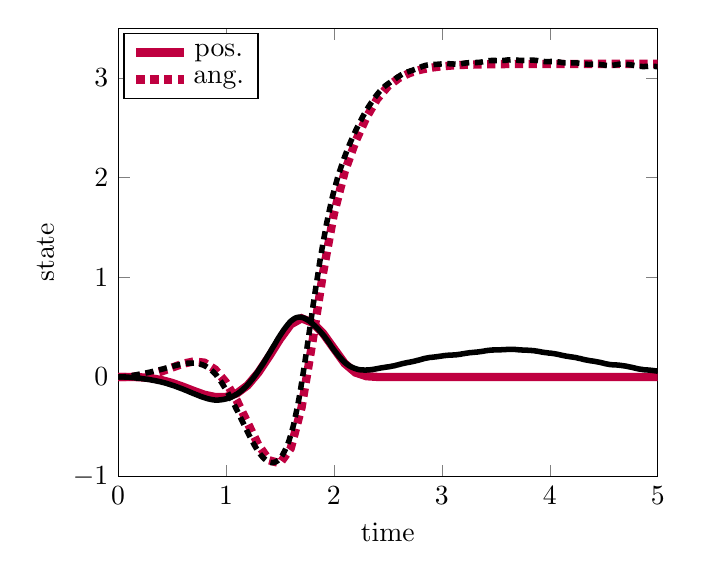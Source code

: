 \begin{tikzpicture}[]
\begin{axis}[legend style = {{at={(0.01,0.99)},anchor=north west}}, ylabel = {state}, xmin = {0.0}, xmax = {5.0}, axis equal image = {false}, ymax = {3.5}, xlabel = {time}, hide axis = {false}, ymin = {-1}]\addplot+ [mark = {}, color=purple, line width=3pt]coordinates {
(0.0, 0.0)
(0.1, -5.001e-20)
(0.2, -0.003)
(0.3, -0.012)
(0.4, -0.031)
(0.5, -0.06)
(0.6, -0.098)
(0.7, -0.14)
(0.8, -0.179)
(0.9, -0.202)
(1.0, -0.201)
(1.1, -0.166)
(1.2, -0.085)
(1.3, 0.044)
(1.4, 0.206)
(1.5, 0.379)
(1.6, 0.527)
(1.7, 0.588)
(1.8, 0.545)
(1.9, 0.436)
(2.0, 0.285)
(2.1, 0.135)
(2.2, 0.043)
(2.3, 0.007)
(2.4, -1.067e-5)
(2.5, -1.067e-5)
(2.6, -1.067e-5)
(2.7, -1.067e-5)
(2.8, -1.067e-5)
(2.9, -1.067e-5)
(3.0, -1.067e-5)
(3.1, -1.067e-5)
(3.2, -1.067e-5)
(3.3, -1.067e-5)
(3.4, -1.067e-5)
(3.5, -1.067e-5)
(3.6, -1.067e-5)
(3.7, -1.067e-5)
(3.8, -1.067e-5)
(3.9, -1.067e-5)
(4.0, -1.067e-5)
(4.1, -1.067e-5)
(4.2, -1.067e-5)
(4.3, -1.067e-5)
(4.4, -1.067e-5)
(4.5, -1.067e-5)
(4.6, -1.067e-5)
(4.7, -5.333e-6)
(4.8, 2.173e-13)
(4.9, 0.0)
(5.0, 0.0)
};
\addplot+ [mark = {}, color=purple, line width=3pt, densely dashed]coordinates {
(0.0, 0.0)
(0.1, 5.795e-20)
(0.2, 0.005)
(0.3, 0.023)
(0.4, 0.053)
(0.5, 0.093)
(0.6, 0.132)
(0.7, 0.155)
(0.8, 0.143)
(0.9, 0.074)
(1.0, -0.055)
(1.1, -0.237)
(1.2, -0.461)
(1.3, -0.682)
(1.4, -0.837)
(1.5, -0.867)
(1.6, -0.717)
(1.7, -0.308)
(1.8, 0.343)
(1.9, 1.048)
(2.0, 1.638)
(2.1, 2.06)
(2.2, 2.363)
(2.3, 2.603)
(2.4, 2.789)
(2.5, 2.916)
(2.6, 2.998)
(2.7, 3.05)
(2.8, 3.083)
(2.9, 3.104)
(3.0, 3.118)
(3.1, 3.126)
(3.2, 3.132)
(3.3, 3.135)
(3.4, 3.138)
(3.5, 3.139)
(3.6, 3.14)
(3.7, 3.141)
(3.8, 3.141)
(3.9, 3.141)
(4.0, 3.141)
(4.1, 3.141)
(4.2, 3.141)
(4.3, 3.142)
(4.4, 3.142)
(4.5, 3.142)
(4.6, 3.142)
(4.7, 3.142)
(4.8, 3.142)
(4.9, 3.142)
(5.0, 3.142)
};
\addplot+ [mark = {}, color=black, line width=2pt]coordinates {
(0.0, 0.0)
(0.01, 3.887e-5)
(0.02, 5.064e-5)
(0.029, -2.838e-5)
(0.039, -0.0)
(0.049, -0.0)
(0.059, -0.001)
(0.069, -0.001)
(0.079, -0.002)
(0.088, -0.003)
(0.098, -0.003)
(0.108, -0.004)
(0.118, -0.005)
(0.128, -0.006)
(0.138, -0.007)
(0.147, -0.008)
(0.157, -0.009)
(0.167, -0.011)
(0.177, -0.012)
(0.187, -0.013)
(0.196, -0.014)
(0.206, -0.015)
(0.216, -0.016)
(0.226, -0.018)
(0.236, -0.019)
(0.246, -0.02)
(0.255, -0.022)
(0.265, -0.023)
(0.275, -0.025)
(0.285, -0.026)
(0.295, -0.028)
(0.305, -0.03)
(0.314, -0.032)
(0.324, -0.034)
(0.334, -0.036)
(0.344, -0.038)
(0.354, -0.04)
(0.363, -0.042)
(0.373, -0.045)
(0.383, -0.047)
(0.393, -0.049)
(0.403, -0.052)
(0.413, -0.055)
(0.422, -0.057)
(0.432, -0.06)
(0.442, -0.063)
(0.452, -0.066)
(0.462, -0.07)
(0.472, -0.073)
(0.481, -0.076)
(0.491, -0.08)
(0.501, -0.083)
(0.511, -0.087)
(0.521, -0.09)
(0.53, -0.094)
(0.54, -0.098)
(0.55, -0.102)
(0.56, -0.106)
(0.57, -0.11)
(0.58, -0.114)
(0.589, -0.118)
(0.599, -0.122)
(0.609, -0.126)
(0.619, -0.131)
(0.629, -0.135)
(0.639, -0.139)
(0.648, -0.144)
(0.658, -0.148)
(0.668, -0.153)
(0.678, -0.157)
(0.688, -0.162)
(0.697, -0.166)
(0.707, -0.17)
(0.717, -0.175)
(0.727, -0.179)
(0.737, -0.183)
(0.747, -0.187)
(0.756, -0.192)
(0.766, -0.196)
(0.776, -0.2)
(0.786, -0.203)
(0.796, -0.207)
(0.806, -0.21)
(0.815, -0.214)
(0.825, -0.217)
(0.835, -0.22)
(0.845, -0.222)
(0.855, -0.225)
(0.864, -0.227)
(0.874, -0.229)
(0.884, -0.23)
(0.894, -0.232)
(0.904, -0.233)
(0.914, -0.233)
(0.923, -0.233)
(0.933, -0.232)
(0.943, -0.231)
(0.953, -0.23)
(0.963, -0.228)
(0.972, -0.227)
(0.982, -0.225)
(0.992, -0.222)
(1.002, -0.22)
(1.012, -0.217)
(1.022, -0.213)
(1.031, -0.21)
(1.041, -0.205)
(1.051, -0.201)
(1.061, -0.196)
(1.071, -0.191)
(1.081, -0.185)
(1.09, -0.179)
(1.1, -0.173)
(1.11, -0.166)
(1.12, -0.158)
(1.13, -0.15)
(1.139, -0.142)
(1.149, -0.133)
(1.159, -0.123)
(1.169, -0.113)
(1.179, -0.103)
(1.189, -0.092)
(1.198, -0.081)
(1.208, -0.069)
(1.218, -0.057)
(1.228, -0.044)
(1.238, -0.031)
(1.248, -0.018)
(1.257, -0.004)
(1.267, 0.011)
(1.277, 0.026)
(1.287, 0.041)
(1.297, 0.056)
(1.306, 0.072)
(1.316, 0.088)
(1.326, 0.104)
(1.336, 0.12)
(1.346, 0.137)
(1.356, 0.154)
(1.365, 0.171)
(1.375, 0.189)
(1.385, 0.207)
(1.395, 0.225)
(1.405, 0.242)
(1.415, 0.26)
(1.424, 0.278)
(1.434, 0.296)
(1.444, 0.313)
(1.454, 0.331)
(1.464, 0.349)
(1.473, 0.367)
(1.483, 0.385)
(1.493, 0.402)
(1.503, 0.419)
(1.513, 0.435)
(1.523, 0.451)
(1.532, 0.467)
(1.542, 0.482)
(1.552, 0.496)
(1.562, 0.51)
(1.572, 0.524)
(1.582, 0.537)
(1.591, 0.548)
(1.601, 0.559)
(1.611, 0.568)
(1.621, 0.576)
(1.631, 0.583)
(1.64, 0.589)
(1.65, 0.594)
(1.66, 0.597)
(1.67, 0.599)
(1.68, 0.6)
(1.69, 0.6)
(1.699, 0.598)
(1.709, 0.596)
(1.719, 0.592)
(1.729, 0.588)
(1.739, 0.582)
(1.749, 0.576)
(1.758, 0.57)
(1.768, 0.563)
(1.778, 0.555)
(1.788, 0.546)
(1.798, 0.537)
(1.807, 0.528)
(1.817, 0.518)
(1.827, 0.508)
(1.837, 0.498)
(1.847, 0.487)
(1.857, 0.476)
(1.866, 0.464)
(1.876, 0.453)
(1.886, 0.44)
(1.896, 0.428)
(1.906, 0.415)
(1.916, 0.401)
(1.925, 0.387)
(1.935, 0.373)
(1.945, 0.358)
(1.955, 0.343)
(1.965, 0.327)
(1.974, 0.311)
(1.984, 0.296)
(1.994, 0.281)
(2.004, 0.266)
(2.014, 0.252)
(2.024, 0.238)
(2.033, 0.225)
(2.043, 0.212)
(2.053, 0.199)
(2.063, 0.187)
(2.073, 0.175)
(2.083, 0.164)
(2.092, 0.154)
(2.102, 0.144)
(2.112, 0.135)
(2.122, 0.127)
(2.132, 0.119)
(2.141, 0.112)
(2.151, 0.106)
(2.161, 0.1)
(2.171, 0.095)
(2.181, 0.091)
(2.191, 0.086)
(2.2, 0.083)
(2.21, 0.079)
(2.22, 0.076)
(2.23, 0.074)
(2.24, 0.072)
(2.25, 0.071)
(2.259, 0.07)
(2.269, 0.07)
(2.279, 0.069)
(2.289, 0.069)
(2.299, 0.069)
(2.308, 0.07)
(2.318, 0.07)
(2.328, 0.071)
(2.338, 0.072)
(2.348, 0.073)
(2.358, 0.075)
(2.367, 0.076)
(2.377, 0.078)
(2.387, 0.08)
(2.397, 0.082)
(2.407, 0.084)
(2.417, 0.086)
(2.426, 0.088)
(2.436, 0.09)
(2.446, 0.092)
(2.456, 0.093)
(2.466, 0.095)
(2.475, 0.097)
(2.485, 0.098)
(2.495, 0.1)
(2.505, 0.101)
(2.515, 0.103)
(2.525, 0.105)
(2.534, 0.107)
(2.544, 0.109)
(2.554, 0.111)
(2.564, 0.113)
(2.574, 0.116)
(2.583, 0.119)
(2.593, 0.121)
(2.603, 0.124)
(2.613, 0.127)
(2.623, 0.13)
(2.633, 0.133)
(2.642, 0.135)
(2.652, 0.137)
(2.662, 0.14)
(2.672, 0.142)
(2.682, 0.144)
(2.692, 0.146)
(2.701, 0.148)
(2.711, 0.15)
(2.721, 0.152)
(2.731, 0.154)
(2.741, 0.157)
(2.75, 0.159)
(2.76, 0.162)
(2.77, 0.165)
(2.78, 0.167)
(2.79, 0.17)
(2.8, 0.173)
(2.809, 0.176)
(2.819, 0.179)
(2.829, 0.182)
(2.839, 0.185)
(2.849, 0.187)
(2.859, 0.189)
(2.868, 0.191)
(2.878, 0.193)
(2.888, 0.195)
(2.898, 0.196)
(2.908, 0.197)
(2.917, 0.198)
(2.927, 0.199)
(2.937, 0.201)
(2.947, 0.202)
(2.957, 0.203)
(2.967, 0.205)
(2.976, 0.206)
(2.986, 0.208)
(2.996, 0.209)
(3.006, 0.211)
(3.016, 0.213)
(3.026, 0.214)
(3.035, 0.215)
(3.045, 0.216)
(3.055, 0.217)
(3.065, 0.218)
(3.075, 0.218)
(3.084, 0.219)
(3.094, 0.219)
(3.104, 0.22)
(3.114, 0.221)
(3.124, 0.221)
(3.134, 0.222)
(3.143, 0.224)
(3.153, 0.225)
(3.163, 0.226)
(3.173, 0.228)
(3.183, 0.23)
(3.193, 0.232)
(3.202, 0.234)
(3.212, 0.235)
(3.222, 0.237)
(3.232, 0.239)
(3.242, 0.24)
(3.251, 0.242)
(3.261, 0.243)
(3.271, 0.244)
(3.281, 0.245)
(3.291, 0.246)
(3.301, 0.247)
(3.31, 0.248)
(3.32, 0.249)
(3.33, 0.25)
(3.34, 0.251)
(3.35, 0.253)
(3.36, 0.254)
(3.369, 0.256)
(3.379, 0.257)
(3.389, 0.259)
(3.399, 0.261)
(3.409, 0.263)
(3.418, 0.264)
(3.428, 0.266)
(3.438, 0.267)
(3.448, 0.268)
(3.458, 0.269)
(3.468, 0.27)
(3.477, 0.27)
(3.487, 0.271)
(3.497, 0.271)
(3.507, 0.271)
(3.517, 0.271)
(3.527, 0.271)
(3.536, 0.272)
(3.546, 0.272)
(3.556, 0.273)
(3.566, 0.273)
(3.576, 0.274)
(3.585, 0.274)
(3.595, 0.275)
(3.605, 0.276)
(3.615, 0.276)
(3.625, 0.277)
(3.635, 0.277)
(3.644, 0.277)
(3.654, 0.277)
(3.664, 0.276)
(3.674, 0.276)
(3.684, 0.275)
(3.694, 0.274)
(3.703, 0.273)
(3.713, 0.272)
(3.723, 0.271)
(3.733, 0.271)
(3.743, 0.27)
(3.752, 0.269)
(3.762, 0.269)
(3.772, 0.268)
(3.782, 0.268)
(3.792, 0.268)
(3.802, 0.267)
(3.811, 0.267)
(3.821, 0.266)
(3.831, 0.265)
(3.841, 0.264)
(3.851, 0.263)
(3.861, 0.262)
(3.87, 0.26)
(3.88, 0.259)
(3.89, 0.257)
(3.9, 0.255)
(3.91, 0.253)
(3.919, 0.251)
(3.929, 0.249)
(3.939, 0.247)
(3.949, 0.246)
(3.959, 0.244)
(3.969, 0.243)
(3.978, 0.242)
(3.988, 0.24)
(3.998, 0.239)
(4.008, 0.238)
(4.018, 0.237)
(4.028, 0.235)
(4.037, 0.234)
(4.047, 0.232)
(4.057, 0.23)
(4.067, 0.228)
(4.077, 0.226)
(4.086, 0.224)
(4.096, 0.221)
(4.106, 0.219)
(4.116, 0.216)
(4.126, 0.214)
(4.136, 0.212)
(4.145, 0.21)
(4.155, 0.208)
(4.165, 0.206)
(4.175, 0.205)
(4.185, 0.203)
(4.194, 0.201)
(4.204, 0.2)
(4.214, 0.198)
(4.224, 0.197)
(4.234, 0.195)
(4.244, 0.193)
(4.253, 0.191)
(4.263, 0.188)
(4.273, 0.186)
(4.283, 0.184)
(4.293, 0.181)
(4.303, 0.178)
(4.312, 0.176)
(4.322, 0.173)
(4.332, 0.171)
(4.342, 0.169)
(4.352, 0.167)
(4.361, 0.165)
(4.371, 0.163)
(4.381, 0.161)
(4.391, 0.16)
(4.401, 0.158)
(4.411, 0.157)
(4.42, 0.155)
(4.43, 0.153)
(4.44, 0.151)
(4.45, 0.149)
(4.46, 0.147)
(4.47, 0.145)
(4.479, 0.142)
(4.489, 0.14)
(4.499, 0.137)
(4.509, 0.134)
(4.519, 0.132)
(4.528, 0.13)
(4.538, 0.128)
(4.548, 0.126)
(4.558, 0.124)
(4.568, 0.123)
(4.578, 0.122)
(4.587, 0.121)
(4.597, 0.121)
(4.607, 0.12)
(4.617, 0.12)
(4.627, 0.119)
(4.637, 0.118)
(4.646, 0.117)
(4.656, 0.116)
(4.666, 0.114)
(4.676, 0.113)
(4.686, 0.111)
(4.695, 0.11)
(4.705, 0.108)
(4.715, 0.106)
(4.725, 0.104)
(4.735, 0.101)
(4.745, 0.099)
(4.754, 0.097)
(4.764, 0.095)
(4.774, 0.092)
(4.784, 0.09)
(4.794, 0.087)
(4.804, 0.085)
(4.813, 0.082)
(4.823, 0.08)
(4.833, 0.078)
(4.843, 0.077)
(4.853, 0.075)
(4.862, 0.074)
(4.872, 0.072)
(4.882, 0.071)
(4.892, 0.071)
(4.902, 0.07)
(4.912, 0.069)
(4.921, 0.068)
(4.931, 0.067)
(4.941, 0.066)
(4.951, 0.065)
(4.961, 0.063)
(4.971, 0.062)
(4.98, 0.061)
(4.99, 0.059)
(5.0, 0.058)
};
\addlegendentry{pos.}
\addplot+ [mark = {}, color=black, line width=2pt, densely dashed]coordinates {
(0.0, 0.0)
(0.01, -0.0)
(0.02, -0.0)
(0.029, -9.83e-5)
(0.039, 0.0)
(0.049, 0.001)
(0.059, 0.002)
(0.069, 0.003)
(0.079, 0.004)
(0.088, 0.005)
(0.098, 0.007)
(0.108, 0.008)
(0.118, 0.01)
(0.128, 0.012)
(0.138, 0.015)
(0.147, 0.017)
(0.157, 0.019)
(0.167, 0.021)
(0.177, 0.023)
(0.187, 0.025)
(0.196, 0.027)
(0.206, 0.029)
(0.216, 0.031)
(0.226, 0.033)
(0.236, 0.035)
(0.246, 0.037)
(0.255, 0.039)
(0.265, 0.041)
(0.275, 0.043)
(0.285, 0.046)
(0.295, 0.048)
(0.305, 0.05)
(0.314, 0.053)
(0.324, 0.055)
(0.334, 0.058)
(0.344, 0.06)
(0.354, 0.063)
(0.363, 0.066)
(0.373, 0.068)
(0.383, 0.071)
(0.393, 0.074)
(0.403, 0.077)
(0.413, 0.079)
(0.422, 0.082)
(0.432, 0.085)
(0.442, 0.088)
(0.452, 0.091)
(0.462, 0.094)
(0.472, 0.097)
(0.481, 0.1)
(0.491, 0.103)
(0.501, 0.105)
(0.511, 0.108)
(0.521, 0.111)
(0.53, 0.114)
(0.54, 0.116)
(0.55, 0.119)
(0.56, 0.121)
(0.57, 0.124)
(0.58, 0.126)
(0.589, 0.128)
(0.599, 0.13)
(0.609, 0.132)
(0.619, 0.134)
(0.629, 0.135)
(0.639, 0.137)
(0.648, 0.138)
(0.658, 0.138)
(0.668, 0.139)
(0.678, 0.139)
(0.688, 0.139)
(0.697, 0.139)
(0.707, 0.139)
(0.717, 0.138)
(0.727, 0.136)
(0.737, 0.134)
(0.747, 0.132)
(0.756, 0.13)
(0.766, 0.127)
(0.776, 0.123)
(0.786, 0.12)
(0.796, 0.115)
(0.806, 0.11)
(0.815, 0.105)
(0.825, 0.098)
(0.835, 0.092)
(0.845, 0.084)
(0.855, 0.076)
(0.864, 0.067)
(0.874, 0.058)
(0.884, 0.048)
(0.894, 0.037)
(0.904, 0.025)
(0.914, 0.013)
(0.923, -0.001)
(0.933, -0.015)
(0.943, -0.031)
(0.953, -0.047)
(0.963, -0.063)
(0.972, -0.08)
(0.982, -0.097)
(0.992, -0.114)
(1.002, -0.132)
(1.012, -0.15)
(1.022, -0.169)
(1.031, -0.188)
(1.041, -0.208)
(1.051, -0.228)
(1.061, -0.248)
(1.071, -0.268)
(1.081, -0.289)
(1.09, -0.31)
(1.1, -0.331)
(1.11, -0.352)
(1.12, -0.374)
(1.13, -0.396)
(1.139, -0.418)
(1.149, -0.44)
(1.159, -0.462)
(1.169, -0.484)
(1.179, -0.507)
(1.189, -0.528)
(1.198, -0.55)
(1.208, -0.572)
(1.218, -0.593)
(1.228, -0.613)
(1.238, -0.634)
(1.248, -0.654)
(1.257, -0.673)
(1.267, -0.692)
(1.277, -0.71)
(1.287, -0.727)
(1.297, -0.744)
(1.306, -0.759)
(1.316, -0.774)
(1.326, -0.787)
(1.336, -0.8)
(1.346, -0.812)
(1.356, -0.822)
(1.365, -0.831)
(1.375, -0.84)
(1.385, -0.847)
(1.395, -0.852)
(1.405, -0.857)
(1.415, -0.859)
(1.424, -0.86)
(1.434, -0.86)
(1.444, -0.858)
(1.454, -0.855)
(1.464, -0.851)
(1.473, -0.845)
(1.483, -0.837)
(1.493, -0.827)
(1.503, -0.815)
(1.513, -0.801)
(1.523, -0.785)
(1.532, -0.767)
(1.542, -0.747)
(1.552, -0.725)
(1.562, -0.701)
(1.572, -0.675)
(1.582, -0.646)
(1.591, -0.614)
(1.601, -0.58)
(1.611, -0.542)
(1.621, -0.502)
(1.631, -0.458)
(1.64, -0.411)
(1.65, -0.361)
(1.66, -0.309)
(1.67, -0.253)
(1.68, -0.195)
(1.69, -0.134)
(1.699, -0.07)
(1.709, -0.004)
(1.719, 0.065)
(1.729, 0.134)
(1.739, 0.206)
(1.749, 0.278)
(1.758, 0.351)
(1.768, 0.424)
(1.778, 0.498)
(1.788, 0.571)
(1.798, 0.645)
(1.807, 0.718)
(1.817, 0.79)
(1.827, 0.861)
(1.837, 0.931)
(1.847, 1.0)
(1.857, 1.068)
(1.866, 1.135)
(1.876, 1.2)
(1.886, 1.263)
(1.896, 1.325)
(1.906, 1.385)
(1.916, 1.443)
(1.925, 1.5)
(1.935, 1.554)
(1.945, 1.607)
(1.955, 1.657)
(1.965, 1.706)
(1.974, 1.753)
(1.984, 1.797)
(1.994, 1.841)
(2.004, 1.882)
(2.014, 1.922)
(2.024, 1.96)
(2.033, 1.997)
(2.043, 2.032)
(2.053, 2.066)
(2.063, 2.098)
(2.073, 2.13)
(2.083, 2.16)
(2.092, 2.189)
(2.102, 2.218)
(2.112, 2.246)
(2.122, 2.273)
(2.132, 2.3)
(2.141, 2.325)
(2.151, 2.351)
(2.161, 2.376)
(2.171, 2.4)
(2.181, 2.424)
(2.191, 2.447)
(2.2, 2.469)
(2.21, 2.491)
(2.22, 2.513)
(2.23, 2.534)
(2.24, 2.555)
(2.25, 2.575)
(2.259, 2.596)
(2.269, 2.616)
(2.279, 2.635)
(2.289, 2.654)
(2.299, 2.672)
(2.308, 2.689)
(2.318, 2.707)
(2.328, 2.723)
(2.338, 2.74)
(2.348, 2.756)
(2.358, 2.771)
(2.367, 2.787)
(2.377, 2.802)
(2.387, 2.816)
(2.397, 2.83)
(2.407, 2.844)
(2.417, 2.857)
(2.426, 2.869)
(2.436, 2.881)
(2.446, 2.892)
(2.456, 2.902)
(2.466, 2.912)
(2.475, 2.921)
(2.485, 2.929)
(2.495, 2.937)
(2.505, 2.945)
(2.515, 2.952)
(2.525, 2.96)
(2.534, 2.967)
(2.544, 2.975)
(2.554, 2.982)
(2.564, 2.989)
(2.574, 2.997)
(2.583, 3.004)
(2.593, 3.011)
(2.603, 3.018)
(2.613, 3.025)
(2.623, 3.032)
(2.633, 3.038)
(2.642, 3.043)
(2.652, 3.048)
(2.662, 3.053)
(2.672, 3.057)
(2.682, 3.061)
(2.692, 3.065)
(2.701, 3.068)
(2.711, 3.072)
(2.721, 3.075)
(2.731, 3.079)
(2.741, 3.083)
(2.75, 3.087)
(2.76, 3.091)
(2.77, 3.095)
(2.78, 3.099)
(2.79, 3.104)
(2.8, 3.108)
(2.809, 3.112)
(2.819, 3.117)
(2.829, 3.12)
(2.839, 3.124)
(2.849, 3.127)
(2.859, 3.129)
(2.868, 3.131)
(2.878, 3.133)
(2.888, 3.134)
(2.898, 3.134)
(2.908, 3.135)
(2.917, 3.135)
(2.927, 3.136)
(2.937, 3.136)
(2.947, 3.137)
(2.957, 3.138)
(2.967, 3.139)
(2.976, 3.139)
(2.986, 3.14)
(2.996, 3.142)
(3.006, 3.143)
(3.016, 3.144)
(3.026, 3.144)
(3.035, 3.145)
(3.045, 3.145)
(3.055, 3.144)
(3.065, 3.144)
(3.075, 3.143)
(3.084, 3.142)
(3.094, 3.142)
(3.104, 3.141)
(3.114, 3.14)
(3.124, 3.14)
(3.134, 3.139)
(3.143, 3.14)
(3.153, 3.14)
(3.163, 3.141)
(3.173, 3.142)
(3.183, 3.144)
(3.193, 3.146)
(3.202, 3.148)
(3.212, 3.149)
(3.222, 3.151)
(3.232, 3.152)
(3.242, 3.153)
(3.251, 3.154)
(3.261, 3.155)
(3.271, 3.155)
(3.281, 3.155)
(3.291, 3.155)
(3.301, 3.155)
(3.31, 3.155)
(3.32, 3.156)
(3.33, 3.156)
(3.34, 3.157)
(3.35, 3.158)
(3.36, 3.16)
(3.369, 3.161)
(3.379, 3.163)
(3.389, 3.165)
(3.399, 3.167)
(3.409, 3.169)
(3.418, 3.171)
(3.428, 3.173)
(3.438, 3.174)
(3.448, 3.175)
(3.458, 3.176)
(3.468, 3.176)
(3.477, 3.176)
(3.487, 3.176)
(3.497, 3.176)
(3.507, 3.175)
(3.517, 3.175)
(3.527, 3.174)
(3.536, 3.175)
(3.546, 3.175)
(3.556, 3.175)
(3.566, 3.176)
(3.576, 3.177)
(3.585, 3.178)
(3.595, 3.179)
(3.605, 3.181)
(3.615, 3.182)
(3.625, 3.183)
(3.635, 3.183)
(3.644, 3.184)
(3.654, 3.184)
(3.664, 3.183)
(3.674, 3.183)
(3.684, 3.182)
(3.694, 3.181)
(3.703, 3.179)
(3.713, 3.178)
(3.723, 3.177)
(3.733, 3.177)
(3.743, 3.176)
(3.752, 3.176)
(3.762, 3.177)
(3.772, 3.177)
(3.782, 3.177)
(3.792, 3.178)
(3.802, 3.179)
(3.811, 3.179)
(3.821, 3.18)
(3.831, 3.18)
(3.841, 3.179)
(3.851, 3.179)
(3.861, 3.178)
(3.87, 3.177)
(3.88, 3.176)
(3.89, 3.174)
(3.9, 3.172)
(3.91, 3.171)
(3.919, 3.169)
(3.929, 3.168)
(3.939, 3.167)
(3.949, 3.166)
(3.959, 3.165)
(3.969, 3.165)
(3.978, 3.165)
(3.988, 3.165)
(3.998, 3.165)
(4.008, 3.166)
(4.018, 3.166)
(4.028, 3.166)
(4.037, 3.166)
(4.047, 3.165)
(4.057, 3.164)
(4.067, 3.163)
(4.077, 3.162)
(4.086, 3.161)
(4.096, 3.159)
(4.106, 3.157)
(4.116, 3.155)
(4.126, 3.154)
(4.136, 3.153)
(4.145, 3.152)
(4.155, 3.152)
(4.165, 3.151)
(4.175, 3.151)
(4.185, 3.151)
(4.194, 3.152)
(4.204, 3.152)
(4.214, 3.153)
(4.224, 3.153)
(4.234, 3.152)
(4.244, 3.152)
(4.253, 3.151)
(4.263, 3.15)
(4.273, 3.148)
(4.283, 3.147)
(4.293, 3.145)
(4.303, 3.144)
(4.312, 3.142)
(4.322, 3.141)
(4.332, 3.14)
(4.342, 3.139)
(4.352, 3.138)
(4.361, 3.138)
(4.371, 3.138)
(4.381, 3.138)
(4.391, 3.139)
(4.401, 3.139)
(4.411, 3.139)
(4.42, 3.139)
(4.43, 3.139)
(4.44, 3.138)
(4.45, 3.138)
(4.46, 3.137)
(4.47, 3.135)
(4.479, 3.134)
(4.489, 3.132)
(4.499, 3.131)
(4.509, 3.129)
(4.519, 3.127)
(4.528, 3.126)
(4.538, 3.125)
(4.548, 3.125)
(4.558, 3.125)
(4.568, 3.126)
(4.578, 3.127)
(4.587, 3.129)
(4.597, 3.13)
(4.607, 3.132)
(4.617, 3.134)
(4.627, 3.136)
(4.637, 3.138)
(4.646, 3.139)
(4.656, 3.139)
(4.666, 3.14)
(4.676, 3.14)
(4.686, 3.139)
(4.695, 3.139)
(4.705, 3.138)
(4.715, 3.137)
(4.725, 3.136)
(4.735, 3.135)
(4.745, 3.133)
(4.754, 3.132)
(4.764, 3.13)
(4.774, 3.128)
(4.784, 3.126)
(4.794, 3.124)
(4.804, 3.122)
(4.813, 3.12)
(4.823, 3.118)
(4.833, 3.117)
(4.843, 3.116)
(4.853, 3.116)
(4.862, 3.115)
(4.872, 3.115)
(4.882, 3.116)
(4.892, 3.116)
(4.902, 3.117)
(4.912, 3.118)
(4.921, 3.118)
(4.931, 3.118)
(4.941, 3.118)
(4.951, 3.118)
(4.961, 3.117)
(4.971, 3.117)
(4.98, 3.116)
(4.99, 3.115)
(5.0, 3.114)
};
\addlegendentry{ang.}
\end{axis}

\end{tikzpicture}
